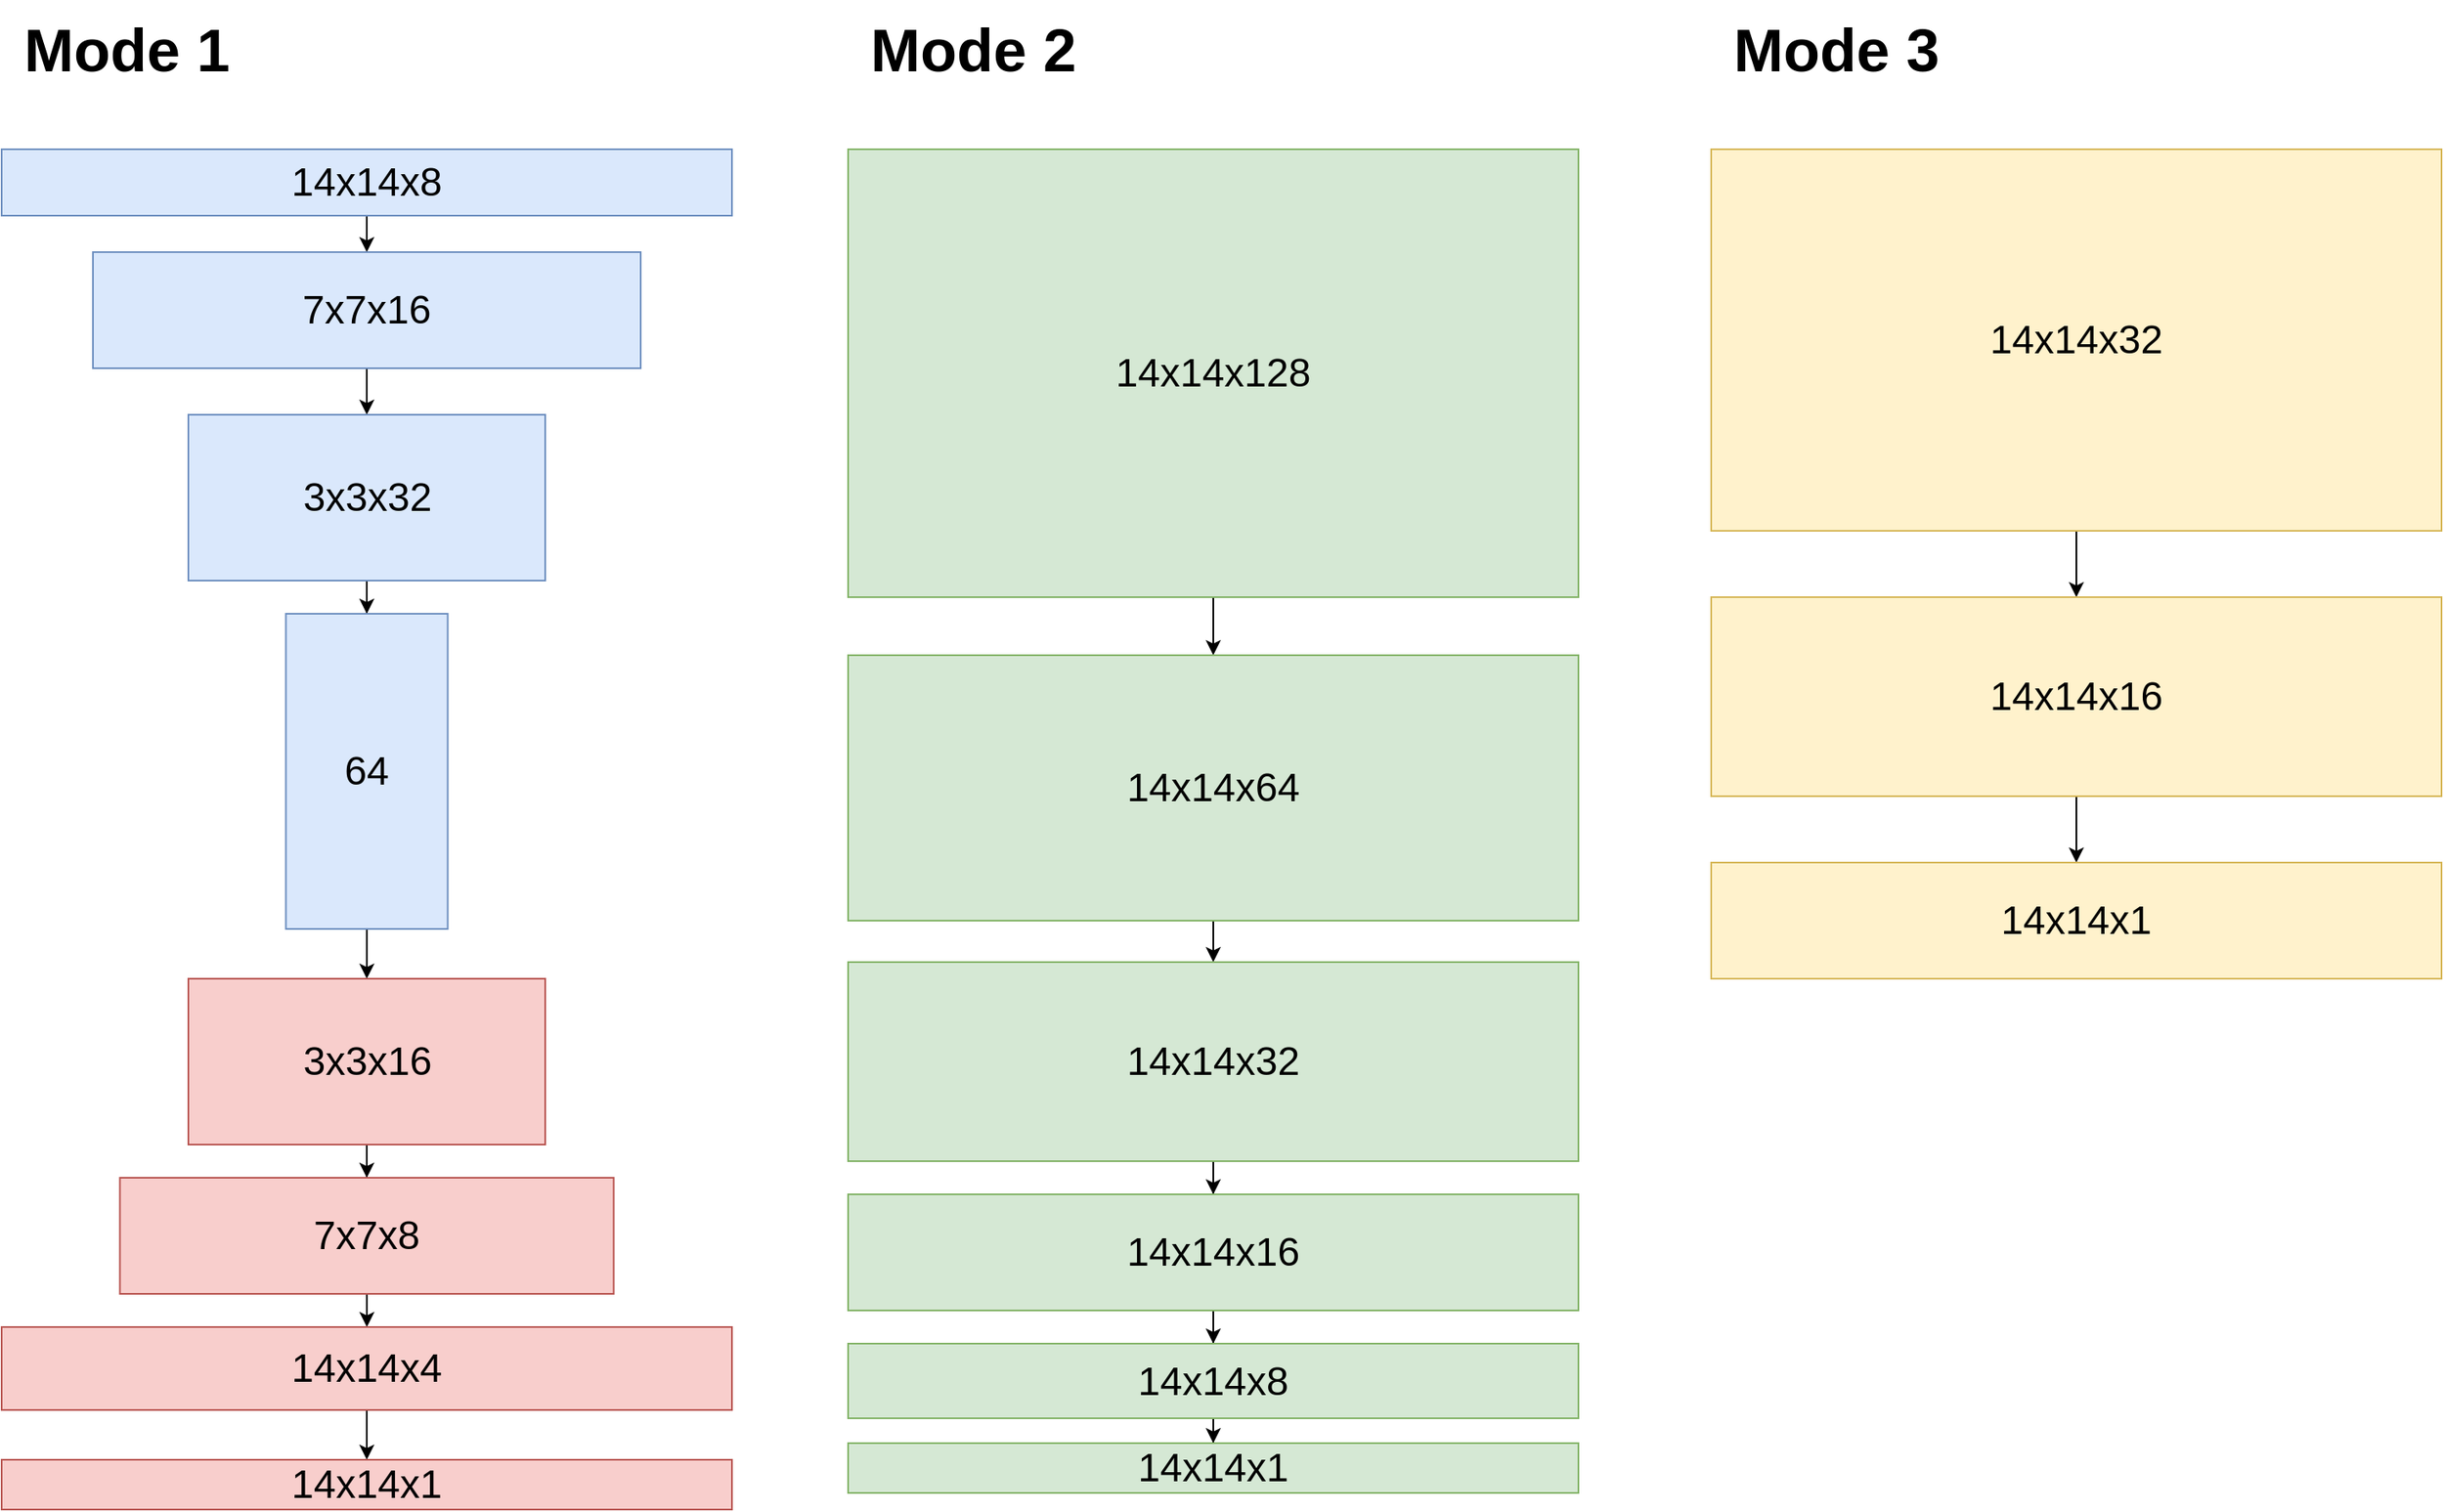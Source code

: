 <mxfile version="20.3.0" type="github">
  <diagram id="R72xpftQf27Ip1RvpkjA" name="第 1 页">
    <mxGraphModel dx="2055" dy="2100" grid="1" gridSize="10" guides="1" tooltips="1" connect="1" arrows="1" fold="1" page="1" pageScale="1" pageWidth="1600" pageHeight="900" math="0" shadow="0">
      <root>
        <mxCell id="0" />
        <mxCell id="1" parent="0" />
        <mxCell id="VtOh25nKIVE9-SRD8lgk-8" style="edgeStyle=orthogonalEdgeStyle;rounded=0;orthogonalLoop=1;jettySize=auto;html=1;exitX=0.5;exitY=1;exitDx=0;exitDy=0;entryX=0.5;entryY=0;entryDx=0;entryDy=0;" parent="1" source="5EwydSjhKdnhN7gfjWJQ-1" target="5EwydSjhKdnhN7gfjWJQ-2" edge="1">
          <mxGeometry relative="1" as="geometry" />
        </mxCell>
        <mxCell id="5EwydSjhKdnhN7gfjWJQ-1" value="&lt;font style=&quot;font-size: 24px;&quot;&gt;14x14x8&lt;/font&gt;" style="rounded=0;whiteSpace=wrap;html=1;fillColor=#dae8fc;strokeColor=#6c8ebf;" parent="1" vertex="1">
          <mxGeometry x="80" y="50" width="440" height="40" as="geometry" />
        </mxCell>
        <mxCell id="VtOh25nKIVE9-SRD8lgk-10" style="edgeStyle=orthogonalEdgeStyle;rounded=0;orthogonalLoop=1;jettySize=auto;html=1;exitX=0.5;exitY=1;exitDx=0;exitDy=0;entryX=0.5;entryY=0;entryDx=0;entryDy=0;" parent="1" source="5EwydSjhKdnhN7gfjWJQ-2" target="5EwydSjhKdnhN7gfjWJQ-3" edge="1">
          <mxGeometry relative="1" as="geometry" />
        </mxCell>
        <mxCell id="5EwydSjhKdnhN7gfjWJQ-2" value="&lt;font style=&quot;font-size: 24px;&quot;&gt;7x7x16&lt;/font&gt;" style="rounded=0;whiteSpace=wrap;html=1;fillColor=#dae8fc;strokeColor=#6c8ebf;" parent="1" vertex="1">
          <mxGeometry x="135" y="112" width="330" height="70" as="geometry" />
        </mxCell>
        <mxCell id="9c9NpYE48J-kE4mlwr7C-1" style="edgeStyle=orthogonalEdgeStyle;rounded=0;orthogonalLoop=1;jettySize=auto;html=1;entryX=0.5;entryY=0;entryDx=0;entryDy=0;" edge="1" parent="1" source="5EwydSjhKdnhN7gfjWJQ-3" target="5EwydSjhKdnhN7gfjWJQ-5">
          <mxGeometry relative="1" as="geometry" />
        </mxCell>
        <mxCell id="5EwydSjhKdnhN7gfjWJQ-3" value="&lt;font style=&quot;font-size: 24px;&quot;&gt;3x3x32&lt;/font&gt;" style="rounded=0;whiteSpace=wrap;html=1;fillColor=#dae8fc;strokeColor=#6c8ebf;" parent="1" vertex="1">
          <mxGeometry x="192.5" y="210" width="215" height="100" as="geometry" />
        </mxCell>
        <mxCell id="9c9NpYE48J-kE4mlwr7C-4" style="edgeStyle=orthogonalEdgeStyle;rounded=0;orthogonalLoop=1;jettySize=auto;html=1;entryX=0.5;entryY=0;entryDx=0;entryDy=0;" edge="1" parent="1" source="5EwydSjhKdnhN7gfjWJQ-5" target="5EwydSjhKdnhN7gfjWJQ-6">
          <mxGeometry relative="1" as="geometry" />
        </mxCell>
        <mxCell id="5EwydSjhKdnhN7gfjWJQ-5" value="&lt;font style=&quot;font-size: 24px;&quot;&gt;64&lt;/font&gt;" style="rounded=0;whiteSpace=wrap;html=1;fillColor=#dae8fc;strokeColor=#6c8ebf;" parent="1" vertex="1">
          <mxGeometry x="251.25" y="330" width="97.5" height="190" as="geometry" />
        </mxCell>
        <mxCell id="VtOh25nKIVE9-SRD8lgk-16" style="edgeStyle=orthogonalEdgeStyle;rounded=0;orthogonalLoop=1;jettySize=auto;html=1;entryX=0.5;entryY=0;entryDx=0;entryDy=0;" parent="1" source="5EwydSjhKdnhN7gfjWJQ-6" target="5EwydSjhKdnhN7gfjWJQ-7" edge="1">
          <mxGeometry relative="1" as="geometry" />
        </mxCell>
        <mxCell id="5EwydSjhKdnhN7gfjWJQ-6" value="&lt;font style=&quot;font-size: 24px;&quot;&gt;3x3x16&lt;/font&gt;" style="rounded=0;whiteSpace=wrap;html=1;fillColor=#f8cecc;strokeColor=#b85450;" parent="1" vertex="1">
          <mxGeometry x="192.5" y="550" width="215" height="100" as="geometry" />
        </mxCell>
        <mxCell id="VtOh25nKIVE9-SRD8lgk-17" style="edgeStyle=orthogonalEdgeStyle;rounded=0;orthogonalLoop=1;jettySize=auto;html=1;entryX=0.5;entryY=0;entryDx=0;entryDy=0;" parent="1" source="5EwydSjhKdnhN7gfjWJQ-7" target="5EwydSjhKdnhN7gfjWJQ-8" edge="1">
          <mxGeometry relative="1" as="geometry" />
        </mxCell>
        <mxCell id="5EwydSjhKdnhN7gfjWJQ-7" value="&lt;font style=&quot;font-size: 24px;&quot;&gt;7x7x8&lt;/font&gt;" style="rounded=0;whiteSpace=wrap;html=1;fillColor=#f8cecc;strokeColor=#b85450;" parent="1" vertex="1">
          <mxGeometry x="151.25" y="670" width="297.5" height="70" as="geometry" />
        </mxCell>
        <mxCell id="VtOh25nKIVE9-SRD8lgk-18" style="edgeStyle=orthogonalEdgeStyle;rounded=0;orthogonalLoop=1;jettySize=auto;html=1;entryX=0.5;entryY=0;entryDx=0;entryDy=0;" parent="1" source="5EwydSjhKdnhN7gfjWJQ-8" target="5EwydSjhKdnhN7gfjWJQ-9" edge="1">
          <mxGeometry relative="1" as="geometry" />
        </mxCell>
        <mxCell id="5EwydSjhKdnhN7gfjWJQ-8" value="&lt;font style=&quot;font-size: 24px;&quot;&gt;14x14x4&lt;/font&gt;" style="rounded=0;whiteSpace=wrap;html=1;fillColor=#f8cecc;strokeColor=#b85450;" parent="1" vertex="1">
          <mxGeometry x="80" y="760" width="440" height="50" as="geometry" />
        </mxCell>
        <mxCell id="5EwydSjhKdnhN7gfjWJQ-9" value="&lt;font style=&quot;font-size: 24px;&quot;&gt;14x14x1&lt;/font&gt;" style="rounded=0;whiteSpace=wrap;html=1;fillColor=#f8cecc;strokeColor=#b85450;" parent="1" vertex="1">
          <mxGeometry x="80" y="840" width="440" height="30" as="geometry" />
        </mxCell>
        <mxCell id="VtOh25nKIVE9-SRD8lgk-11" style="edgeStyle=orthogonalEdgeStyle;rounded=0;orthogonalLoop=1;jettySize=auto;html=1;entryX=0.5;entryY=0;entryDx=0;entryDy=0;" parent="1" source="VtOh25nKIVE9-SRD8lgk-1" target="VtOh25nKIVE9-SRD8lgk-2" edge="1">
          <mxGeometry relative="1" as="geometry" />
        </mxCell>
        <mxCell id="VtOh25nKIVE9-SRD8lgk-1" value="&lt;font style=&quot;font-size: 24px;&quot;&gt;14x14x128&lt;/font&gt;" style="rounded=0;whiteSpace=wrap;html=1;fillColor=#d5e8d4;strokeColor=#82b366;" parent="1" vertex="1">
          <mxGeometry x="590" y="50" width="440" height="270" as="geometry" />
        </mxCell>
        <mxCell id="VtOh25nKIVE9-SRD8lgk-12" style="edgeStyle=orthogonalEdgeStyle;rounded=0;orthogonalLoop=1;jettySize=auto;html=1;entryX=0.5;entryY=0;entryDx=0;entryDy=0;" parent="1" source="VtOh25nKIVE9-SRD8lgk-2" target="VtOh25nKIVE9-SRD8lgk-3" edge="1">
          <mxGeometry relative="1" as="geometry" />
        </mxCell>
        <mxCell id="VtOh25nKIVE9-SRD8lgk-2" value="&lt;font style=&quot;font-size: 24px;&quot;&gt;14x14x64&lt;/font&gt;" style="rounded=0;whiteSpace=wrap;html=1;fillColor=#d5e8d4;strokeColor=#82b366;" parent="1" vertex="1">
          <mxGeometry x="590" y="355" width="440" height="160" as="geometry" />
        </mxCell>
        <mxCell id="VtOh25nKIVE9-SRD8lgk-13" style="edgeStyle=orthogonalEdgeStyle;rounded=0;orthogonalLoop=1;jettySize=auto;html=1;" parent="1" source="VtOh25nKIVE9-SRD8lgk-3" target="VtOh25nKIVE9-SRD8lgk-4" edge="1">
          <mxGeometry relative="1" as="geometry" />
        </mxCell>
        <mxCell id="VtOh25nKIVE9-SRD8lgk-3" value="&lt;font style=&quot;font-size: 24px;&quot;&gt;14x14x32&lt;/font&gt;" style="rounded=0;whiteSpace=wrap;html=1;fillColor=#d5e8d4;strokeColor=#82b366;" parent="1" vertex="1">
          <mxGeometry x="590" y="540" width="440" height="120" as="geometry" />
        </mxCell>
        <mxCell id="VtOh25nKIVE9-SRD8lgk-14" style="edgeStyle=orthogonalEdgeStyle;rounded=0;orthogonalLoop=1;jettySize=auto;html=1;entryX=0.5;entryY=0;entryDx=0;entryDy=0;" parent="1" source="VtOh25nKIVE9-SRD8lgk-4" target="VtOh25nKIVE9-SRD8lgk-5" edge="1">
          <mxGeometry relative="1" as="geometry" />
        </mxCell>
        <mxCell id="VtOh25nKIVE9-SRD8lgk-4" value="&lt;font style=&quot;font-size: 24px;&quot;&gt;14x14x16&lt;/font&gt;" style="rounded=0;whiteSpace=wrap;html=1;fillColor=#d5e8d4;strokeColor=#82b366;" parent="1" vertex="1">
          <mxGeometry x="590" y="680" width="440" height="70" as="geometry" />
        </mxCell>
        <mxCell id="VtOh25nKIVE9-SRD8lgk-15" style="edgeStyle=orthogonalEdgeStyle;rounded=0;orthogonalLoop=1;jettySize=auto;html=1;entryX=0.5;entryY=0;entryDx=0;entryDy=0;" parent="1" source="VtOh25nKIVE9-SRD8lgk-5" target="VtOh25nKIVE9-SRD8lgk-6" edge="1">
          <mxGeometry relative="1" as="geometry" />
        </mxCell>
        <mxCell id="VtOh25nKIVE9-SRD8lgk-5" value="&lt;font style=&quot;font-size: 24px;&quot;&gt;14x14x8&lt;/font&gt;" style="rounded=0;whiteSpace=wrap;html=1;fillColor=#d5e8d4;strokeColor=#82b366;" parent="1" vertex="1">
          <mxGeometry x="590" y="770" width="440" height="45" as="geometry" />
        </mxCell>
        <mxCell id="VtOh25nKIVE9-SRD8lgk-6" value="&lt;font style=&quot;font-size: 24px;&quot;&gt;14x14x1&lt;/font&gt;" style="rounded=0;whiteSpace=wrap;html=1;fillColor=#d5e8d4;strokeColor=#82b366;" parent="1" vertex="1">
          <mxGeometry x="590" y="830" width="440" height="30" as="geometry" />
        </mxCell>
        <mxCell id="9c9NpYE48J-kE4mlwr7C-8" style="edgeStyle=orthogonalEdgeStyle;rounded=0;orthogonalLoop=1;jettySize=auto;html=1;" edge="1" parent="1" source="9c9NpYE48J-kE4mlwr7C-5" target="9c9NpYE48J-kE4mlwr7C-6">
          <mxGeometry relative="1" as="geometry" />
        </mxCell>
        <mxCell id="9c9NpYE48J-kE4mlwr7C-5" value="&lt;font style=&quot;font-size: 24px;&quot;&gt;14x14x32&lt;/font&gt;" style="rounded=0;whiteSpace=wrap;html=1;fillColor=#fff2cc;strokeColor=#d6b656;" vertex="1" parent="1">
          <mxGeometry x="1110" y="50" width="440" height="230" as="geometry" />
        </mxCell>
        <mxCell id="9c9NpYE48J-kE4mlwr7C-9" style="edgeStyle=orthogonalEdgeStyle;rounded=0;orthogonalLoop=1;jettySize=auto;html=1;entryX=0.5;entryY=0;entryDx=0;entryDy=0;" edge="1" parent="1" source="9c9NpYE48J-kE4mlwr7C-6" target="9c9NpYE48J-kE4mlwr7C-7">
          <mxGeometry relative="1" as="geometry" />
        </mxCell>
        <mxCell id="9c9NpYE48J-kE4mlwr7C-6" value="&lt;font style=&quot;font-size: 24px;&quot;&gt;14x14x16&lt;/font&gt;" style="rounded=0;whiteSpace=wrap;html=1;fillColor=#fff2cc;strokeColor=#d6b656;" vertex="1" parent="1">
          <mxGeometry x="1110" y="320" width="440" height="120" as="geometry" />
        </mxCell>
        <mxCell id="9c9NpYE48J-kE4mlwr7C-7" value="&lt;font style=&quot;font-size: 24px;&quot;&gt;14x14x1&lt;/font&gt;" style="rounded=0;whiteSpace=wrap;html=1;fillColor=#fff2cc;strokeColor=#d6b656;" vertex="1" parent="1">
          <mxGeometry x="1110" y="480" width="440" height="70" as="geometry" />
        </mxCell>
        <mxCell id="9c9NpYE48J-kE4mlwr7C-10" value="&lt;font style=&quot;font-size: 36px;&quot;&gt;&lt;b&gt;Mode 1&lt;/b&gt;&lt;/font&gt;" style="text;html=1;align=center;verticalAlign=middle;resizable=0;points=[];autosize=1;strokeColor=none;fillColor=none;" vertex="1" parent="1">
          <mxGeometry x="80" y="-40" width="150" height="60" as="geometry" />
        </mxCell>
        <mxCell id="9c9NpYE48J-kE4mlwr7C-11" value="&lt;font style=&quot;font-size: 36px;&quot;&gt;&lt;b&gt;Mode 2&lt;/b&gt;&lt;/font&gt;" style="text;html=1;align=center;verticalAlign=middle;resizable=0;points=[];autosize=1;strokeColor=none;fillColor=none;" vertex="1" parent="1">
          <mxGeometry x="590" y="-40" width="150" height="60" as="geometry" />
        </mxCell>
        <mxCell id="9c9NpYE48J-kE4mlwr7C-12" value="&lt;font style=&quot;font-size: 36px;&quot;&gt;&lt;b&gt;Mode 3&lt;/b&gt;&lt;/font&gt;" style="text;html=1;align=center;verticalAlign=middle;resizable=0;points=[];autosize=1;strokeColor=none;fillColor=none;" vertex="1" parent="1">
          <mxGeometry x="1110" y="-40" width="150" height="60" as="geometry" />
        </mxCell>
      </root>
    </mxGraphModel>
  </diagram>
</mxfile>
